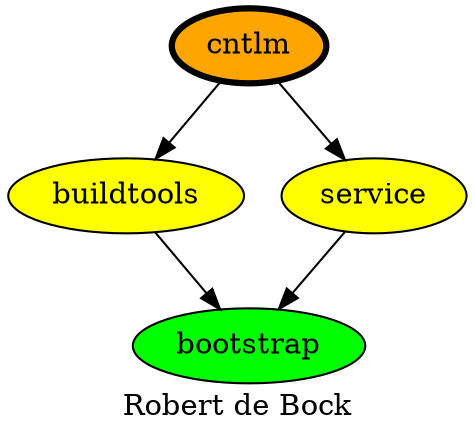 digraph PhiloDilemma {
  label = "Robert de Bock" ;
  overlap=false
  {
    bootstrap [fillcolor=green style=filled]
    buildtools [fillcolor=yellow style=filled]
    service [fillcolor=yellow style=filled]
    cntlm [fillcolor=orange style=filled penwidth=3]
  }
  cntlm -> {buildtools service}
  {buildtools service} -> bootstrap
}

